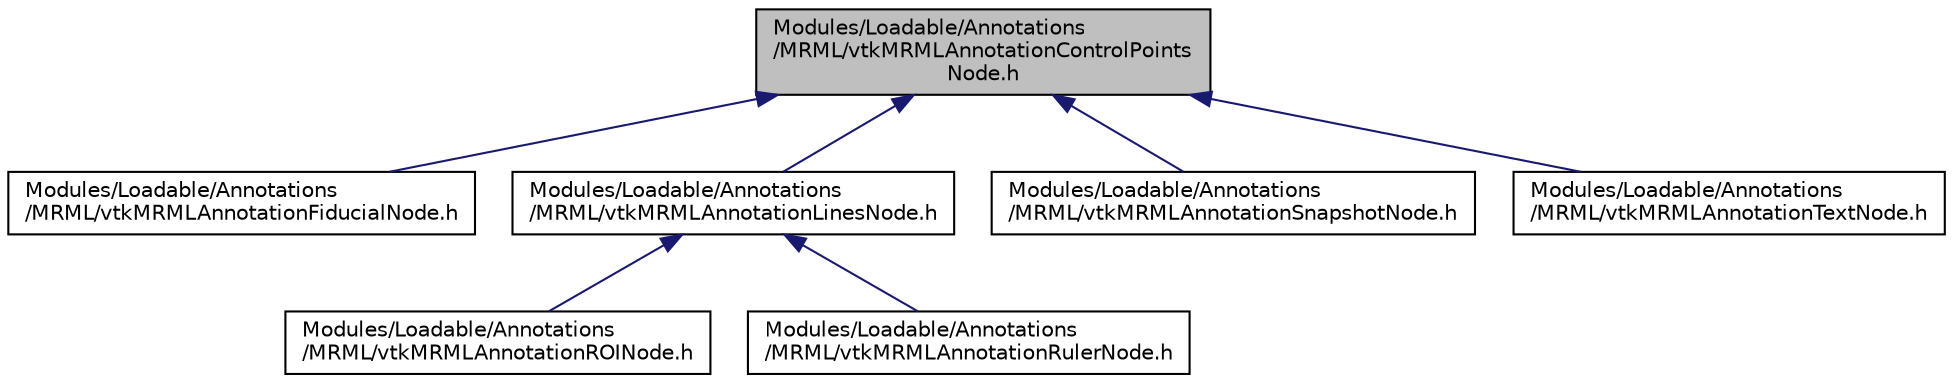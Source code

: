 digraph "Modules/Loadable/Annotations/MRML/vtkMRMLAnnotationControlPointsNode.h"
{
  bgcolor="transparent";
  edge [fontname="Helvetica",fontsize="10",labelfontname="Helvetica",labelfontsize="10"];
  node [fontname="Helvetica",fontsize="10",shape=record];
  Node27 [label="Modules/Loadable/Annotations\l/MRML/vtkMRMLAnnotationControlPoints\lNode.h",height=0.2,width=0.4,color="black", fillcolor="grey75", style="filled", fontcolor="black"];
  Node27 -> Node28 [dir="back",color="midnightblue",fontsize="10",style="solid",fontname="Helvetica"];
  Node28 [label="Modules/Loadable/Annotations\l/MRML/vtkMRMLAnnotationFiducialNode.h",height=0.2,width=0.4,color="black",URL="$vtkMRMLAnnotationFiducialNode_8h.html"];
  Node27 -> Node29 [dir="back",color="midnightblue",fontsize="10",style="solid",fontname="Helvetica"];
  Node29 [label="Modules/Loadable/Annotations\l/MRML/vtkMRMLAnnotationLinesNode.h",height=0.2,width=0.4,color="black",URL="$vtkMRMLAnnotationLinesNode_8h.html"];
  Node29 -> Node30 [dir="back",color="midnightblue",fontsize="10",style="solid",fontname="Helvetica"];
  Node30 [label="Modules/Loadable/Annotations\l/MRML/vtkMRMLAnnotationROINode.h",height=0.2,width=0.4,color="black",URL="$vtkMRMLAnnotationROINode_8h.html"];
  Node29 -> Node31 [dir="back",color="midnightblue",fontsize="10",style="solid",fontname="Helvetica"];
  Node31 [label="Modules/Loadable/Annotations\l/MRML/vtkMRMLAnnotationRulerNode.h",height=0.2,width=0.4,color="black",URL="$vtkMRMLAnnotationRulerNode_8h.html"];
  Node27 -> Node32 [dir="back",color="midnightblue",fontsize="10",style="solid",fontname="Helvetica"];
  Node32 [label="Modules/Loadable/Annotations\l/MRML/vtkMRMLAnnotationSnapshotNode.h",height=0.2,width=0.4,color="black",URL="$vtkMRMLAnnotationSnapshotNode_8h.html"];
  Node27 -> Node33 [dir="back",color="midnightblue",fontsize="10",style="solid",fontname="Helvetica"];
  Node33 [label="Modules/Loadable/Annotations\l/MRML/vtkMRMLAnnotationTextNode.h",height=0.2,width=0.4,color="black",URL="$vtkMRMLAnnotationTextNode_8h.html"];
}
